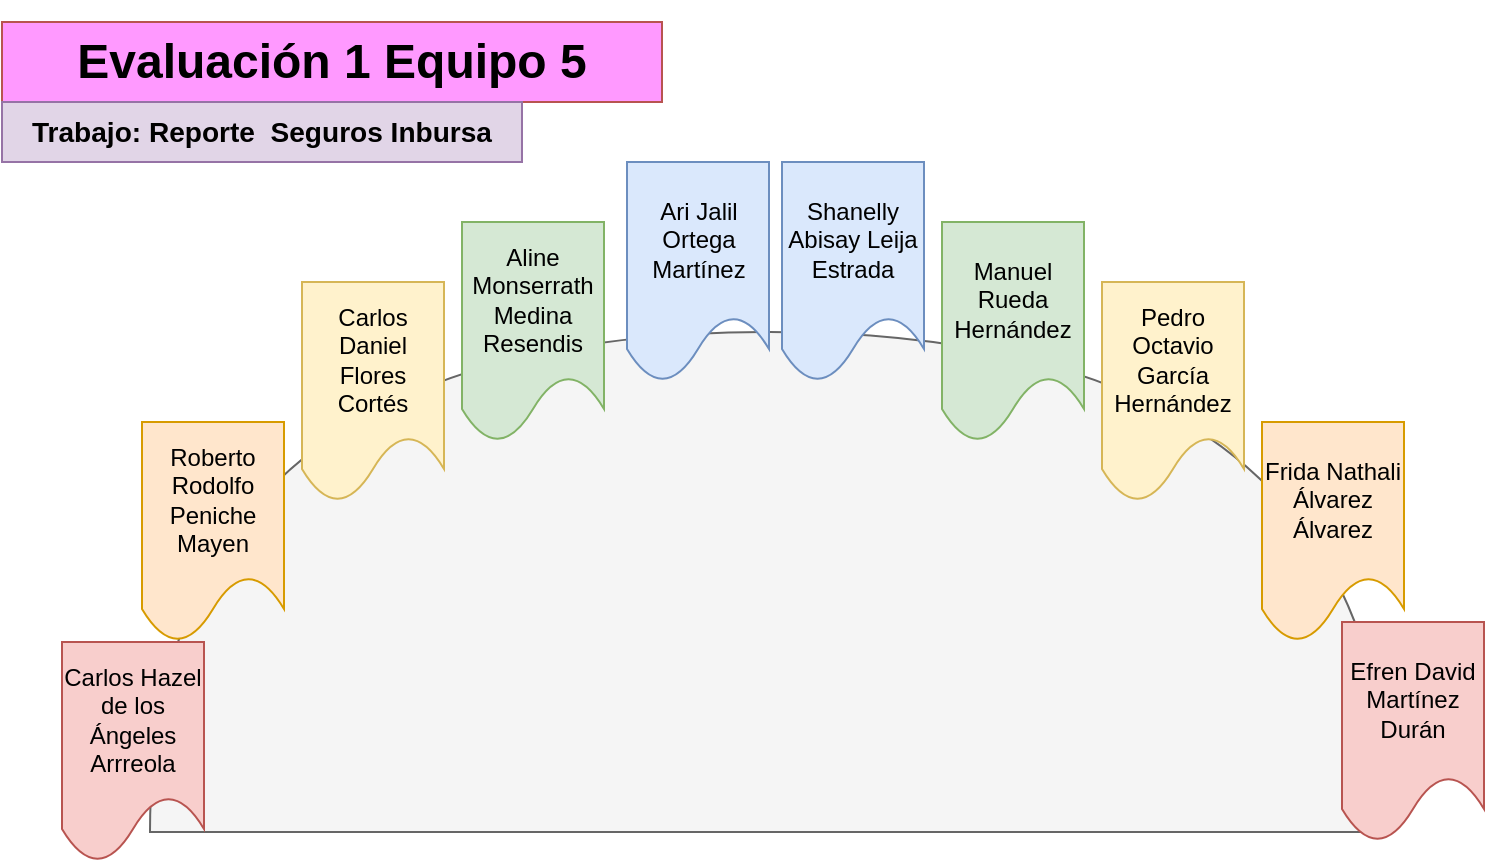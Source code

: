 <mxfile version="13.8.6" type="github" pages="2">
  <diagram id="K35iJxlvKoCBuR1jSi1n" name="Opc1">
    <mxGraphModel dx="868" dy="482" grid="1" gridSize="10" guides="1" tooltips="1" connect="1" arrows="1" fold="1" page="1" pageScale="1" pageWidth="827" pageHeight="1169" math="0" shadow="0">
      <root>
        <mxCell id="0" />
        <mxCell id="1" parent="0" />
        <mxCell id="GYfXLkPxUwawAxMpnzkY-1" value="" style="shape=or;whiteSpace=wrap;html=1;rotation=-90;fillColor=#f5f5f5;strokeColor=#666666;fontColor=#333333;" parent="1" vertex="1">
          <mxGeometry x="289" y="-10" width="250" height="620" as="geometry" />
        </mxCell>
        <mxCell id="GYfXLkPxUwawAxMpnzkY-2" value="&lt;h1&gt;Evaluación 1 Equipo 5&lt;/h1&gt;" style="text;html=1;strokeColor=#b85450;align=center;verticalAlign=middle;whiteSpace=wrap;rounded=0;fillColor=#FF99FF;" parent="1" vertex="1">
          <mxGeometry x="30" y="20" width="330" height="40" as="geometry" />
        </mxCell>
        <mxCell id="GYfXLkPxUwawAxMpnzkY-3" value="&lt;h3&gt;Trabajo: Reporte&amp;nbsp; Seguros Inbursa&lt;/h3&gt;" style="text;html=1;strokeColor=#9673a6;fillColor=#e1d5e7;align=center;verticalAlign=middle;whiteSpace=wrap;rounded=0;" parent="1" vertex="1">
          <mxGeometry x="30" y="60" width="260" height="30" as="geometry" />
        </mxCell>
        <mxCell id="GYfXLkPxUwawAxMpnzkY-5" value="Ari Jalil Ortega Martínez" style="shape=document;whiteSpace=wrap;html=1;boundedLbl=1;fillColor=#dae8fc;strokeColor=#6c8ebf;" parent="1" vertex="1">
          <mxGeometry x="342.5" y="90" width="71" height="110" as="geometry" />
        </mxCell>
        <mxCell id="GYfXLkPxUwawAxMpnzkY-6" value="Shanelly Abisay Leija Estrada" style="shape=document;whiteSpace=wrap;html=1;boundedLbl=1;fillColor=#dae8fc;strokeColor=#6c8ebf;" parent="1" vertex="1">
          <mxGeometry x="420" y="90" width="71" height="110" as="geometry" />
        </mxCell>
        <mxCell id="GYfXLkPxUwawAxMpnzkY-8" value="Aline Monserrath Medina Resendis" style="shape=document;whiteSpace=wrap;html=1;boundedLbl=1;fillColor=#d5e8d4;strokeColor=#82b366;" parent="1" vertex="1">
          <mxGeometry x="260" y="120" width="71" height="110" as="geometry" />
        </mxCell>
        <mxCell id="GYfXLkPxUwawAxMpnzkY-9" value="Manuel Rueda Hernández" style="shape=document;whiteSpace=wrap;html=1;boundedLbl=1;fillColor=#d5e8d4;strokeColor=#82b366;" parent="1" vertex="1">
          <mxGeometry x="500" y="120" width="71" height="110" as="geometry" />
        </mxCell>
        <mxCell id="GYfXLkPxUwawAxMpnzkY-11" value="Carlos Daniel Flores Cortés" style="shape=document;whiteSpace=wrap;html=1;boundedLbl=1;fillColor=#fff2cc;strokeColor=#d6b656;" parent="1" vertex="1">
          <mxGeometry x="180" y="150" width="71" height="110" as="geometry" />
        </mxCell>
        <mxCell id="GYfXLkPxUwawAxMpnzkY-12" value="Pedro Octavio García Hernández" style="shape=document;whiteSpace=wrap;html=1;boundedLbl=1;fillColor=#fff2cc;strokeColor=#d6b656;" parent="1" vertex="1">
          <mxGeometry x="580" y="150" width="71" height="110" as="geometry" />
        </mxCell>
        <mxCell id="GYfXLkPxUwawAxMpnzkY-13" value="Roberto Rodolfo Peniche Mayen" style="shape=document;whiteSpace=wrap;html=1;boundedLbl=1;fillColor=#ffe6cc;strokeColor=#d79b00;" parent="1" vertex="1">
          <mxGeometry x="100" y="220" width="71" height="110" as="geometry" />
        </mxCell>
        <mxCell id="GYfXLkPxUwawAxMpnzkY-14" value="Frida Nathali Álvarez Álvarez" style="shape=document;whiteSpace=wrap;html=1;boundedLbl=1;fillColor=#ffe6cc;strokeColor=#d79b00;" parent="1" vertex="1">
          <mxGeometry x="660" y="220" width="71" height="110" as="geometry" />
        </mxCell>
        <mxCell id="GYfXLkPxUwawAxMpnzkY-15" value="Efren David Martínez Durán" style="shape=document;whiteSpace=wrap;html=1;boundedLbl=1;fillColor=#f8cecc;strokeColor=#b85450;" parent="1" vertex="1">
          <mxGeometry x="700" y="320" width="71" height="110" as="geometry" />
        </mxCell>
        <mxCell id="GYfXLkPxUwawAxMpnzkY-16" value="Carlos Hazel de los Ángeles Arrreola" style="shape=document;whiteSpace=wrap;html=1;boundedLbl=1;fillColor=#f8cecc;strokeColor=#b85450;" parent="1" vertex="1">
          <mxGeometry x="60" y="330" width="71" height="110" as="geometry" />
        </mxCell>
        <mxCell id="GYfXLkPxUwawAxMpnzkY-17" value="" style="shape=image;html=1;verticalAlign=top;verticalLabelPosition=bottom;labelBackgroundColor=#ffffff;imageAspect=0;aspect=fixed;image=https://cdn3.iconfinder.com/data/icons/google-material-design-icons/48/ic_looks_one_48px-128.png;fillColor=#FF99FF;" parent="1" vertex="1">
          <mxGeometry x="353" y="160" width="50" height="50" as="geometry" />
        </mxCell>
        <mxCell id="GYfXLkPxUwawAxMpnzkY-18" value="" style="shape=image;html=1;verticalAlign=top;verticalLabelPosition=bottom;labelBackgroundColor=#ffffff;imageAspect=0;aspect=fixed;image=https://cdn3.iconfinder.com/data/icons/google-material-design-icons/48/ic_looks_one_48px-128.png;fillColor=#FF99FF;" parent="1" vertex="1">
          <mxGeometry x="430.5" y="160" width="50" height="50" as="geometry" />
        </mxCell>
        <mxCell id="GYfXLkPxUwawAxMpnzkY-19" value="" style="shape=image;html=1;verticalAlign=top;verticalLabelPosition=bottom;labelBackgroundColor=#ffffff;imageAspect=0;aspect=fixed;image=https://cdn2.iconfinder.com/data/icons/integers/60/number-two-128.png;fillColor=#FF99FF;" parent="1" vertex="1">
          <mxGeometry x="515.5" y="190" width="40" height="40" as="geometry" />
        </mxCell>
        <mxCell id="GYfXLkPxUwawAxMpnzkY-20" value="" style="shape=image;html=1;verticalAlign=top;verticalLabelPosition=bottom;labelBackgroundColor=#ffffff;imageAspect=0;aspect=fixed;image=https://cdn2.iconfinder.com/data/icons/integers/60/number-three-128.png;fillColor=#FF99FF;" parent="1" vertex="1">
          <mxGeometry x="275.5" y="190" width="40" height="40" as="geometry" />
        </mxCell>
        <mxCell id="GYfXLkPxUwawAxMpnzkY-21" value="" style="shape=image;html=1;verticalAlign=top;verticalLabelPosition=bottom;labelBackgroundColor=#ffffff;imageAspect=0;aspect=fixed;image=https://cdn2.iconfinder.com/data/icons/integers/60/number-four-128.png;fillColor=#FF99FF;" parent="1" vertex="1">
          <mxGeometry x="195.5" y="220" width="40" height="40" as="geometry" />
        </mxCell>
        <mxCell id="GYfXLkPxUwawAxMpnzkY-22" value="" style="shape=image;html=1;verticalAlign=top;verticalLabelPosition=bottom;labelBackgroundColor=#ffffff;imageAspect=0;aspect=fixed;image=https://cdn2.iconfinder.com/data/icons/integers/60/number-six-128.png;fillColor=#FF99FF;" parent="1" vertex="1">
          <mxGeometry x="660" y="290" width="40" height="40" as="geometry" />
        </mxCell>
        <mxCell id="GYfXLkPxUwawAxMpnzkY-23" value="" style="shape=image;html=1;verticalAlign=top;verticalLabelPosition=bottom;labelBackgroundColor=#ffffff;imageAspect=0;aspect=fixed;image=https://cdn2.iconfinder.com/data/icons/integers/60/number-seven-128.png;fillColor=#FF99FF;" parent="1" vertex="1">
          <mxGeometry x="140" y="290" width="40" height="40" as="geometry" />
        </mxCell>
        <mxCell id="GYfXLkPxUwawAxMpnzkY-24" value="" style="shape=image;html=1;verticalAlign=top;verticalLabelPosition=bottom;labelBackgroundColor=#ffffff;imageAspect=0;aspect=fixed;image=https://cdn2.iconfinder.com/data/icons/integers/60/number-five-128.png;fillColor=#FF99FF;" parent="1" vertex="1">
          <mxGeometry x="590" y="220" width="40" height="40" as="geometry" />
        </mxCell>
        <mxCell id="GYfXLkPxUwawAxMpnzkY-25" value="" style="shape=image;html=1;verticalAlign=top;verticalLabelPosition=bottom;labelBackgroundColor=#ffffff;imageAspect=0;aspect=fixed;image=https://cdn2.iconfinder.com/data/icons/integers/60/number-eight-128.png;fillColor=#FF99FF;" parent="1" vertex="1">
          <mxGeometry x="700" y="380" width="40" height="40" as="geometry" />
        </mxCell>
        <mxCell id="GYfXLkPxUwawAxMpnzkY-26" value="" style="shape=image;html=1;verticalAlign=top;verticalLabelPosition=bottom;labelBackgroundColor=#ffffff;imageAspect=0;aspect=fixed;image=https://cdn2.iconfinder.com/data/icons/integers/60/number-nine-128.png;fillColor=#FF99FF;" parent="1" vertex="1">
          <mxGeometry x="120" y="380" width="44" height="44" as="geometry" />
        </mxCell>
      </root>
    </mxGraphModel>
  </diagram>
  <diagram name="Opc2" id="CYpxEfI-WV6l3qO5GipK">
    <mxGraphModel dx="868" dy="482" grid="1" gridSize="10" guides="1" tooltips="1" connect="1" arrows="1" fold="1" page="1" pageScale="1" pageWidth="827" pageHeight="1169" math="0" shadow="0">
      <root>
        <mxCell id="EM-M0i8cVrrj_vwTdJZg-0" />
        <mxCell id="EM-M0i8cVrrj_vwTdJZg-1" parent="EM-M0i8cVrrj_vwTdJZg-0" />
        <mxCell id="ehH98rxzwJKjTgOSaztb-5" value="" style="shape=manualInput;whiteSpace=wrap;html=1;fillColor=#f5f5f5;size=213;strokeColor=#666666;fontColor=#333333;" vertex="1" parent="EM-M0i8cVrrj_vwTdJZg-1">
          <mxGeometry x="40" y="110" width="710" height="400" as="geometry" />
        </mxCell>
        <mxCell id="EM-M0i8cVrrj_vwTdJZg-3" value="&lt;h1&gt;Evaluación 1 Equipo 5&lt;/h1&gt;" style="text;html=1;strokeColor=#b85450;align=center;verticalAlign=middle;whiteSpace=wrap;rounded=0;fillColor=#FF99FF;" vertex="1" parent="EM-M0i8cVrrj_vwTdJZg-1">
          <mxGeometry x="30" y="20" width="330" height="40" as="geometry" />
        </mxCell>
        <mxCell id="EM-M0i8cVrrj_vwTdJZg-4" value="&lt;h3&gt;Trabajo: Reporte&amp;nbsp; Seguros Inbursa&lt;/h3&gt;" style="text;html=1;strokeColor=#9673a6;fillColor=#e1d5e7;align=center;verticalAlign=middle;whiteSpace=wrap;rounded=0;" vertex="1" parent="EM-M0i8cVrrj_vwTdJZg-1">
          <mxGeometry x="30" y="60" width="260" height="30" as="geometry" />
        </mxCell>
        <mxCell id="EM-M0i8cVrrj_vwTdJZg-5" value="Ari Jalil Ortega Martínez" style="shape=document;whiteSpace=wrap;html=1;boundedLbl=1;fillColor=#dae8fc;strokeColor=#6c8ebf;" vertex="1" parent="EM-M0i8cVrrj_vwTdJZg-1">
          <mxGeometry x="608" y="60" width="71" height="110" as="geometry" />
        </mxCell>
        <mxCell id="EM-M0i8cVrrj_vwTdJZg-6" value="Shanelly Abisay Leija Estrada" style="shape=document;whiteSpace=wrap;html=1;boundedLbl=1;fillColor=#dae8fc;strokeColor=#6c8ebf;" vertex="1" parent="EM-M0i8cVrrj_vwTdJZg-1">
          <mxGeometry x="679" y="60" width="71" height="110" as="geometry" />
        </mxCell>
        <mxCell id="EM-M0i8cVrrj_vwTdJZg-7" value="Aline Monserrath Medina Resendis" style="shape=document;whiteSpace=wrap;html=1;boundedLbl=1;fillColor=#d5e8d4;strokeColor=#82b366;" vertex="1" parent="EM-M0i8cVrrj_vwTdJZg-1">
          <mxGeometry x="466" y="110" width="71" height="110" as="geometry" />
        </mxCell>
        <mxCell id="EM-M0i8cVrrj_vwTdJZg-8" value="Manuel Rueda Hernández" style="shape=document;whiteSpace=wrap;html=1;boundedLbl=1;fillColor=#d5e8d4;strokeColor=#82b366;" vertex="1" parent="EM-M0i8cVrrj_vwTdJZg-1">
          <mxGeometry x="537" y="100" width="71" height="110" as="geometry" />
        </mxCell>
        <mxCell id="EM-M0i8cVrrj_vwTdJZg-9" value="Carlos Daniel Flores Cortés" style="shape=document;whiteSpace=wrap;html=1;boundedLbl=1;fillColor=#fff2cc;strokeColor=#d6b656;" vertex="1" parent="EM-M0i8cVrrj_vwTdJZg-1">
          <mxGeometry x="395" y="125" width="71" height="110" as="geometry" />
        </mxCell>
        <mxCell id="EM-M0i8cVrrj_vwTdJZg-10" value="Pedro Octavio García Hernández" style="shape=document;whiteSpace=wrap;html=1;boundedLbl=1;fillColor=#fff2cc;strokeColor=#d6b656;" vertex="1" parent="EM-M0i8cVrrj_vwTdJZg-1">
          <mxGeometry x="324" y="145" width="71" height="110" as="geometry" />
        </mxCell>
        <mxCell id="EM-M0i8cVrrj_vwTdJZg-11" value="Roberto Rodolfo Peniche Mayen" style="shape=document;whiteSpace=wrap;html=1;boundedLbl=1;fillColor=#ffe6cc;strokeColor=#d79b00;" vertex="1" parent="EM-M0i8cVrrj_vwTdJZg-1">
          <mxGeometry x="182" y="190" width="71" height="110" as="geometry" />
        </mxCell>
        <mxCell id="EM-M0i8cVrrj_vwTdJZg-12" value="Frida Nathali Álvarez Álvarez" style="shape=document;whiteSpace=wrap;html=1;boundedLbl=1;fillColor=#ffe6cc;strokeColor=#d79b00;" vertex="1" parent="EM-M0i8cVrrj_vwTdJZg-1">
          <mxGeometry x="253" y="170" width="71" height="110" as="geometry" />
        </mxCell>
        <mxCell id="EM-M0i8cVrrj_vwTdJZg-13" value="Efren David Martínez Durán" style="shape=document;whiteSpace=wrap;html=1;boundedLbl=1;fillColor=#f8cecc;strokeColor=#b85450;" vertex="1" parent="EM-M0i8cVrrj_vwTdJZg-1">
          <mxGeometry x="111" y="230" width="71" height="110" as="geometry" />
        </mxCell>
        <mxCell id="EM-M0i8cVrrj_vwTdJZg-14" value="Carlos Hazel de los Ángeles Arrreola" style="shape=document;whiteSpace=wrap;html=1;boundedLbl=1;fillColor=#f8cecc;strokeColor=#b85450;" vertex="1" parent="EM-M0i8cVrrj_vwTdJZg-1">
          <mxGeometry x="40" y="255" width="71" height="110" as="geometry" />
        </mxCell>
        <mxCell id="EM-M0i8cVrrj_vwTdJZg-15" value="" style="shape=image;html=1;verticalAlign=top;verticalLabelPosition=bottom;labelBackgroundColor=#ffffff;imageAspect=0;aspect=fixed;image=https://cdn3.iconfinder.com/data/icons/google-material-design-icons/48/ic_looks_one_48px-128.png;fillColor=#FF99FF;" vertex="1" parent="EM-M0i8cVrrj_vwTdJZg-1">
          <mxGeometry x="618.5" y="120" width="50" height="50" as="geometry" />
        </mxCell>
        <mxCell id="EM-M0i8cVrrj_vwTdJZg-16" value="" style="shape=image;html=1;verticalAlign=top;verticalLabelPosition=bottom;labelBackgroundColor=#ffffff;imageAspect=0;aspect=fixed;image=https://cdn3.iconfinder.com/data/icons/google-material-design-icons/48/ic_looks_one_48px-128.png;fillColor=#FF99FF;" vertex="1" parent="EM-M0i8cVrrj_vwTdJZg-1">
          <mxGeometry x="689.5" y="120" width="50" height="50" as="geometry" />
        </mxCell>
        <mxCell id="EM-M0i8cVrrj_vwTdJZg-17" value="" style="shape=image;html=1;verticalAlign=top;verticalLabelPosition=bottom;labelBackgroundColor=#ffffff;imageAspect=0;aspect=fixed;image=https://cdn2.iconfinder.com/data/icons/integers/60/number-two-128.png;fillColor=#FF99FF;" vertex="1" parent="EM-M0i8cVrrj_vwTdJZg-1">
          <mxGeometry x="552.5" y="160" width="40" height="40" as="geometry" />
        </mxCell>
        <mxCell id="EM-M0i8cVrrj_vwTdJZg-18" value="" style="shape=image;html=1;verticalAlign=top;verticalLabelPosition=bottom;labelBackgroundColor=#ffffff;imageAspect=0;aspect=fixed;image=https://cdn2.iconfinder.com/data/icons/integers/60/number-three-128.png;fillColor=#FF99FF;" vertex="1" parent="EM-M0i8cVrrj_vwTdJZg-1">
          <mxGeometry x="481.5" y="180" width="40" height="40" as="geometry" />
        </mxCell>
        <mxCell id="EM-M0i8cVrrj_vwTdJZg-19" value="" style="shape=image;html=1;verticalAlign=top;verticalLabelPosition=bottom;labelBackgroundColor=#ffffff;imageAspect=0;aspect=fixed;image=https://cdn2.iconfinder.com/data/icons/integers/60/number-four-128.png;fillColor=#FF99FF;" vertex="1" parent="EM-M0i8cVrrj_vwTdJZg-1">
          <mxGeometry x="410.5" y="190" width="40" height="40" as="geometry" />
        </mxCell>
        <mxCell id="EM-M0i8cVrrj_vwTdJZg-20" value="" style="shape=image;html=1;verticalAlign=top;verticalLabelPosition=bottom;labelBackgroundColor=#ffffff;imageAspect=0;aspect=fixed;image=https://cdn2.iconfinder.com/data/icons/integers/60/number-six-128.png;fillColor=#FF99FF;" vertex="1" parent="EM-M0i8cVrrj_vwTdJZg-1">
          <mxGeometry x="268.5" y="235" width="40" height="40" as="geometry" />
        </mxCell>
        <mxCell id="EM-M0i8cVrrj_vwTdJZg-21" value="" style="shape=image;html=1;verticalAlign=top;verticalLabelPosition=bottom;labelBackgroundColor=#ffffff;imageAspect=0;aspect=fixed;image=https://cdn2.iconfinder.com/data/icons/integers/60/number-seven-128.png;fillColor=#FF99FF;" vertex="1" parent="EM-M0i8cVrrj_vwTdJZg-1">
          <mxGeometry x="197.5" y="260" width="40" height="40" as="geometry" />
        </mxCell>
        <mxCell id="EM-M0i8cVrrj_vwTdJZg-22" value="" style="shape=image;html=1;verticalAlign=top;verticalLabelPosition=bottom;labelBackgroundColor=#ffffff;imageAspect=0;aspect=fixed;image=https://cdn2.iconfinder.com/data/icons/integers/60/number-five-128.png;fillColor=#FF99FF;" vertex="1" parent="EM-M0i8cVrrj_vwTdJZg-1">
          <mxGeometry x="339.5" y="215" width="40" height="40" as="geometry" />
        </mxCell>
        <mxCell id="EM-M0i8cVrrj_vwTdJZg-23" value="" style="shape=image;html=1;verticalAlign=top;verticalLabelPosition=bottom;labelBackgroundColor=#ffffff;imageAspect=0;aspect=fixed;image=https://cdn2.iconfinder.com/data/icons/integers/60/number-eight-128.png;fillColor=#FF99FF;" vertex="1" parent="EM-M0i8cVrrj_vwTdJZg-1">
          <mxGeometry x="126.5" y="290" width="40" height="40" as="geometry" />
        </mxCell>
        <mxCell id="EM-M0i8cVrrj_vwTdJZg-24" value="" style="shape=image;html=1;verticalAlign=top;verticalLabelPosition=bottom;labelBackgroundColor=#ffffff;imageAspect=0;aspect=fixed;image=https://cdn2.iconfinder.com/data/icons/integers/60/number-nine-128.png;fillColor=#FF99FF;" vertex="1" parent="EM-M0i8cVrrj_vwTdJZg-1">
          <mxGeometry x="50" y="321" width="44" height="44" as="geometry" />
        </mxCell>
      </root>
    </mxGraphModel>
  </diagram>
</mxfile>
